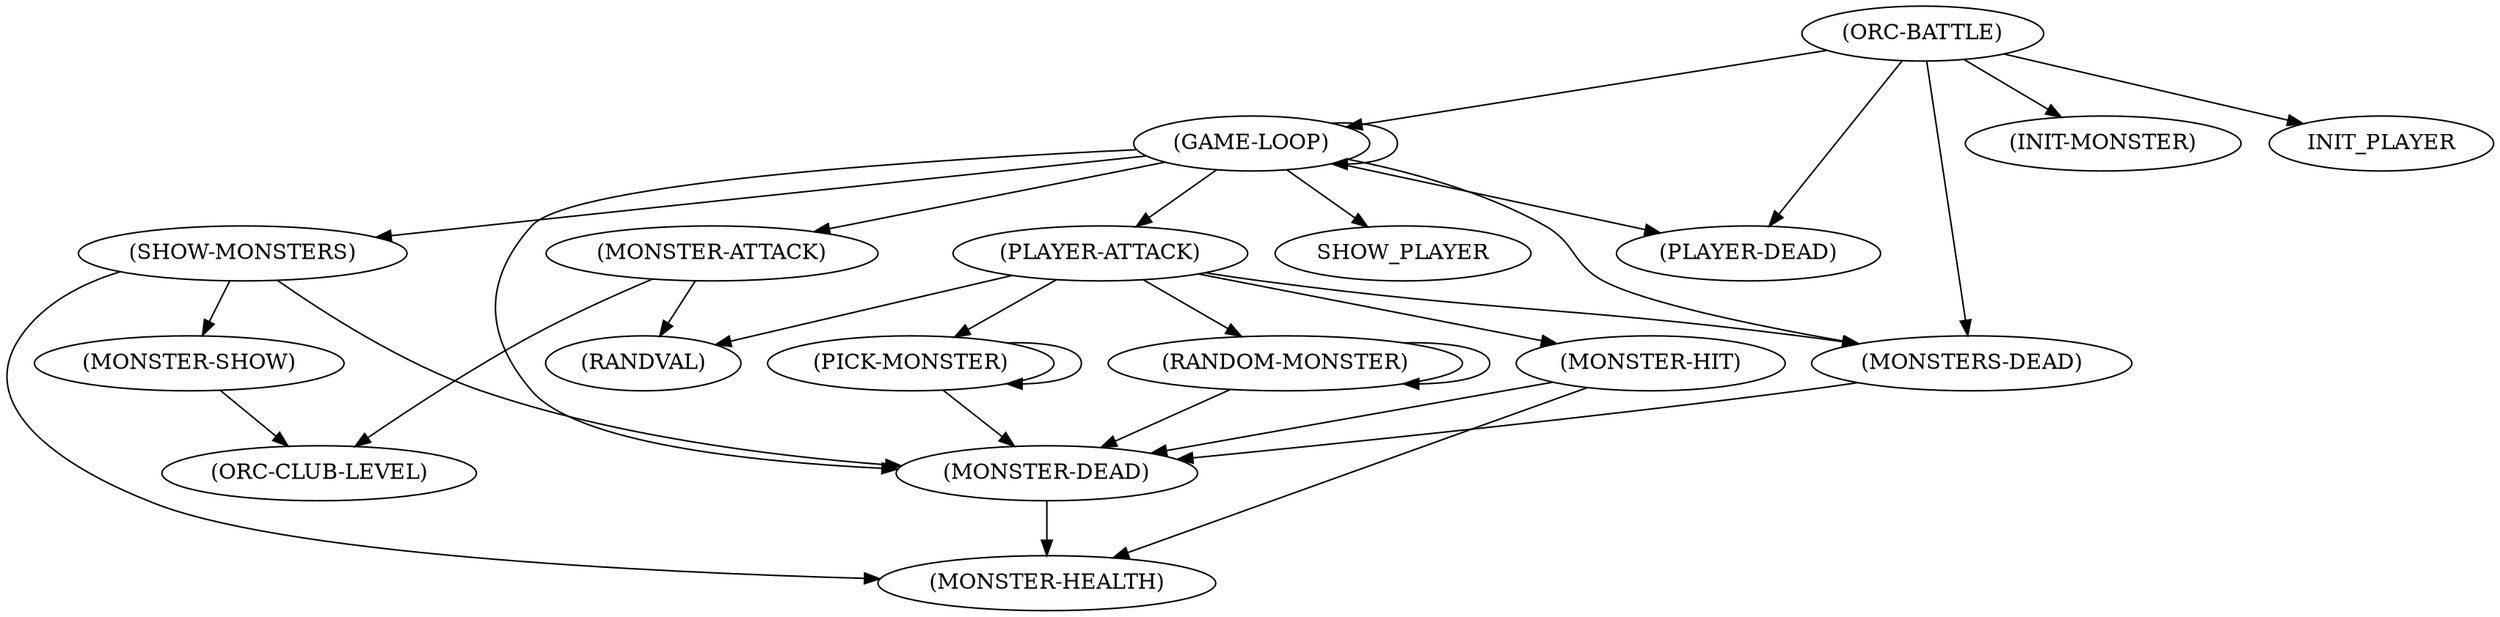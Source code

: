 digraph {
RANDVAL[label="(RANDVAL)"];
MONSTER_ATTACK[label="(MONSTER-ATTACK)"];
ORC_CLUB_LEVEL[label="(ORC-CLUB-LEVEL)"];
MONSTER_SHOW[label="(MONSTER-SHOW)"];
MONSTER_HEALTH[label="(MONSTER-HEALTH)"];
MONSTER_HIT[label="(MONSTER-HIT)"];
MONSTER_DEAD[label="(MONSTER-DEAD)"];
SHOW_MONSTERS[label="(SHOW-MONSTERS)"];
MONSTER_DEAD[label="(MONSTER-DEAD)"];
MONSTERS_DEAD[label="(MONSTERS-DEAD)"];
MONSTER_HEALTH[label="(MONSTER-HEALTH)"];
MONSTER_DEAD[label="(MONSTER-DEAD)"];
PICK_MONSTER[label="(PICK-MONSTER)"];
PICK_MONSTER[label="(PICK-MONSTER)"];
RANDOM_MONSTER[label="(RANDOM-MONSTER)"];
RANDOM_MONSTER[label="(RANDOM-MONSTER)"];
MONSTER_HIT[label="(MONSTER-HIT)"];
PLAYER_ATTACK[label="(PLAYER-ATTACK)"];
PLAYER_DEAD[label="(PLAYER-DEAD)"];
GAME_LOOP[label="(GAME-LOOP)"];
INIT_MONSTER[label="(INIT-MONSTER)"];
ORC_BATTLE[label="(ORC-BATTLE)"];
ORC_BATTLE->INIT_MONSTER[label=""];
ORC_BATTLE->INIT_PLAYER[label=""];
ORC_BATTLE->GAME_LOOP[label=""];
ORC_BATTLE->PLAYER_DEAD[label=""];
ORC_BATTLE->MONSTERS_DEAD[label=""];
GAME_LOOP->PLAYER_DEAD[label=""];
GAME_LOOP->MONSTERS_DEAD[label=""];
GAME_LOOP->SHOW_PLAYER[label=""];
GAME_LOOP->SHOW_MONSTERS[label=""];
GAME_LOOP->PLAYER_ATTACK[label=""];
GAME_LOOP->MONSTER_DEAD[label=""];
GAME_LOOP->MONSTER_ATTACK[label=""];
GAME_LOOP->GAME_LOOP[label=""];
PLAYER_ATTACK->MONSTER_HIT[label=""];
PLAYER_ATTACK->PICK_MONSTER[label=""];
PLAYER_ATTACK->MONSTERS_DEAD[label=""];
PLAYER_ATTACK->RANDOM_MONSTER[label=""];
PLAYER_ATTACK->RANDVAL[label=""];
RANDOM_MONSTER->RANDOM_MONSTER[label=""];
RANDOM_MONSTER->MONSTER_DEAD[label=""];
PICK_MONSTER->PICK_MONSTER[label=""];
PICK_MONSTER->MONSTER_DEAD[label=""];
MONSTER_DEAD->MONSTER_HEALTH[label=""];
MONSTERS_DEAD->MONSTER_DEAD[label=""];
SHOW_MONSTERS->MONSTER_DEAD[label=""];
SHOW_MONSTERS->MONSTER_HEALTH[label=""];
SHOW_MONSTERS->MONSTER_SHOW[label=""];
MONSTER_HIT->MONSTER_HEALTH[label=""];
MONSTER_HIT->MONSTER_DEAD[label=""];
MONSTER_SHOW->ORC_CLUB_LEVEL[label=""];
MONSTER_ATTACK->RANDVAL[label=""];
MONSTER_ATTACK->ORC_CLUB_LEVEL[label=""];}